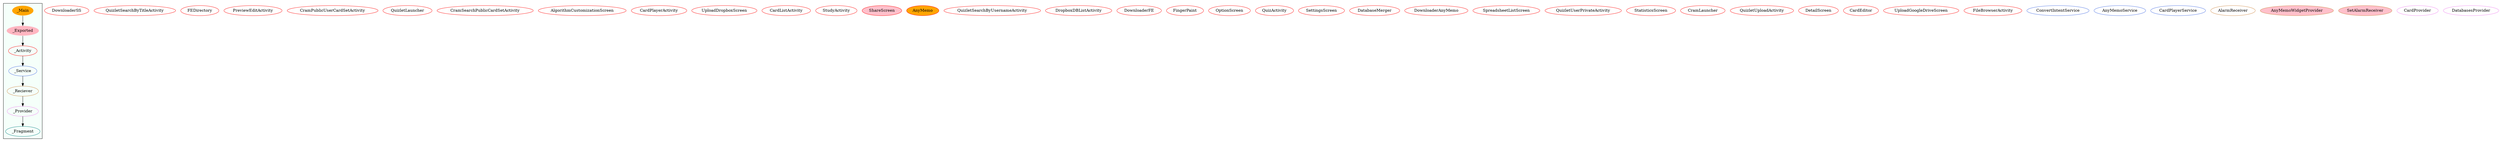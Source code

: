 digraph G {
subgraph cluster_legend{ 
bgcolor=mintcream;
_Activity[color = red];
_Service[color = royalblue];
_Provider[color = violet];
_Reciever[color = peru];
_Fragment[color = teal];
_Main[style=filled, fillcolor=orange, color = mintcream];
_Exported[style=filled, fillcolor=lightpink, color = mintcream];
_Main -> _Exported -> _Activity -> _Service -> _Reciever -> _Provider -> _Fragment; 
}
DownloaderSS[color = red];
QuizletSearchByTitleActivity[color = red];
FEDirectory[color = red];
PreviewEditActivity[color = red];
CramPublicUserCardSetActivity[color = red];
QuizletLauncher[color = red];
CramSearchPublicCardSetActivity[color = red];
AlgorithmCustomizationScreen[color = red];
CardPlayerActivity[color = red];
UploadDropboxScreen[color = red];
CardListActivity[color = red];
StudyActivity[color = red];
ShareScreen[style=filled, fillcolor=pink, color = red];
AnyMemo[style=filled, fillcolor=orange, color = red];
QuizletSearchByUsernameActivity[color = red];
DropboxDBListActivity[color = red];
DownloaderFE[color = red];
FingerPaint[color = red];
OptionScreen[color = red];
QuizActivity[color = red];
SettingsScreen[color = red];
DatabaseMerger[color = red];
DownloaderAnyMemo[color = red];
SpreadsheetListScreen[color = red];
QuizletUserPrivateActivity[color = red];
StatisticsScreen[color = red];
CramLauncher[color = red];
QuizletUploadActivity[color = red];
DetailScreen[color = red];
CardEditor[color = red];
UploadGoogleDriveScreen[color = red];
FileBrowserActivity[color = red];
ConvertIntentService[color = royalblue];
AnyMemoService[color = royalblue];
CardPlayerService[color = royalblue];
AlarmReceiver[color = peru];
AnyMemoWidgetProvider[style=filled, fillcolor=pink, color = peru];
SetAlarmReceiver[style=filled, fillcolor=pink, color = peru];
CardProvider[color = violet];
DatabasesProvider[color = violet];
}
